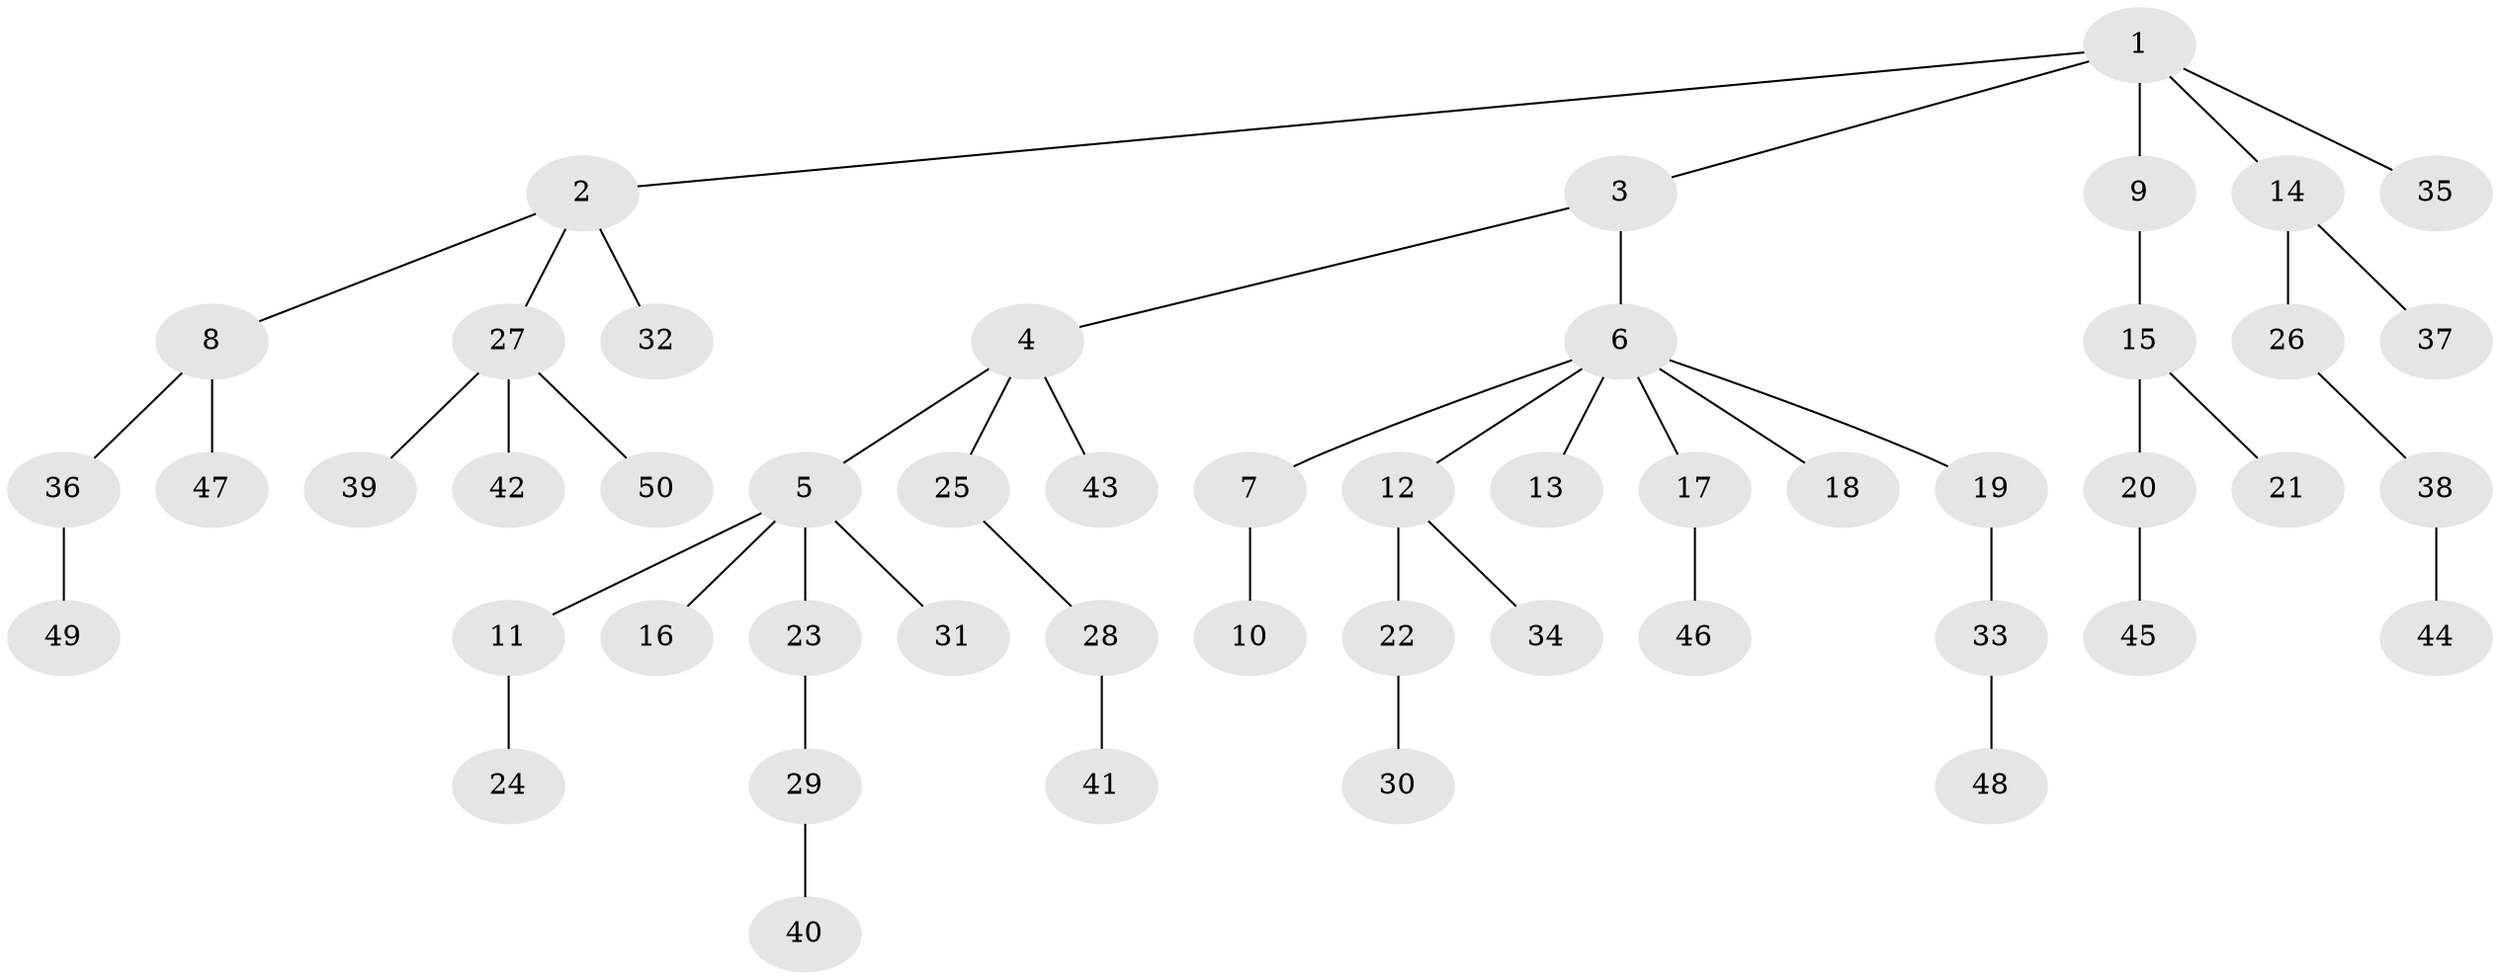 // coarse degree distribution, {7: 0.05714285714285714, 5: 0.02857142857142857, 4: 0.02857142857142857, 2: 0.2857142857142857, 3: 0.05714285714285714, 1: 0.5428571428571428}
// Generated by graph-tools (version 1.1) at 2025/19/03/04/25 18:19:05]
// undirected, 50 vertices, 49 edges
graph export_dot {
graph [start="1"]
  node [color=gray90,style=filled];
  1;
  2;
  3;
  4;
  5;
  6;
  7;
  8;
  9;
  10;
  11;
  12;
  13;
  14;
  15;
  16;
  17;
  18;
  19;
  20;
  21;
  22;
  23;
  24;
  25;
  26;
  27;
  28;
  29;
  30;
  31;
  32;
  33;
  34;
  35;
  36;
  37;
  38;
  39;
  40;
  41;
  42;
  43;
  44;
  45;
  46;
  47;
  48;
  49;
  50;
  1 -- 2;
  1 -- 3;
  1 -- 9;
  1 -- 14;
  1 -- 35;
  2 -- 8;
  2 -- 27;
  2 -- 32;
  3 -- 4;
  3 -- 6;
  4 -- 5;
  4 -- 25;
  4 -- 43;
  5 -- 11;
  5 -- 16;
  5 -- 23;
  5 -- 31;
  6 -- 7;
  6 -- 12;
  6 -- 13;
  6 -- 17;
  6 -- 18;
  6 -- 19;
  7 -- 10;
  8 -- 36;
  8 -- 47;
  9 -- 15;
  11 -- 24;
  12 -- 22;
  12 -- 34;
  14 -- 26;
  14 -- 37;
  15 -- 20;
  15 -- 21;
  17 -- 46;
  19 -- 33;
  20 -- 45;
  22 -- 30;
  23 -- 29;
  25 -- 28;
  26 -- 38;
  27 -- 39;
  27 -- 42;
  27 -- 50;
  28 -- 41;
  29 -- 40;
  33 -- 48;
  36 -- 49;
  38 -- 44;
}
